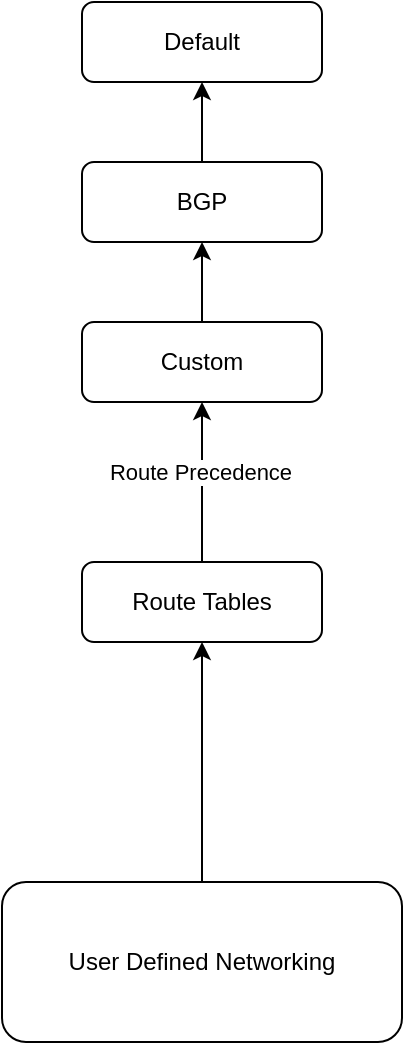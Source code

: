 <mxfile version="25.0.3">
  <diagram name="Page-1" id="GJmGULCRLe6vEpErVD_9">
    <mxGraphModel dx="2074" dy="827" grid="1" gridSize="10" guides="1" tooltips="1" connect="1" arrows="1" fold="1" page="1" pageScale="1" pageWidth="850" pageHeight="1100" math="0" shadow="0">
      <root>
        <mxCell id="0" />
        <mxCell id="1" parent="0" />
        <mxCell id="2_YO29Pb0tdG56DPXYD9-3" value="" style="edgeStyle=orthogonalEdgeStyle;rounded=0;orthogonalLoop=1;jettySize=auto;html=1;" edge="1" parent="1" source="2_YO29Pb0tdG56DPXYD9-1" target="2_YO29Pb0tdG56DPXYD9-2">
          <mxGeometry relative="1" as="geometry" />
        </mxCell>
        <mxCell id="2_YO29Pb0tdG56DPXYD9-1" value="User Defined Networking" style="rounded=1;whiteSpace=wrap;html=1;" vertex="1" parent="1">
          <mxGeometry x="320" y="520" width="200" height="80" as="geometry" />
        </mxCell>
        <mxCell id="2_YO29Pb0tdG56DPXYD9-5" value="" style="edgeStyle=orthogonalEdgeStyle;rounded=0;orthogonalLoop=1;jettySize=auto;html=1;" edge="1" parent="1" source="2_YO29Pb0tdG56DPXYD9-2" target="2_YO29Pb0tdG56DPXYD9-4">
          <mxGeometry relative="1" as="geometry" />
        </mxCell>
        <mxCell id="2_YO29Pb0tdG56DPXYD9-10" value="Route Precedence" style="edgeLabel;html=1;align=center;verticalAlign=middle;resizable=0;points=[];" vertex="1" connectable="0" parent="2_YO29Pb0tdG56DPXYD9-5">
          <mxGeometry x="0.125" y="1" relative="1" as="geometry">
            <mxPoint as="offset" />
          </mxGeometry>
        </mxCell>
        <mxCell id="2_YO29Pb0tdG56DPXYD9-2" value="Route Tables" style="whiteSpace=wrap;html=1;rounded=1;" vertex="1" parent="1">
          <mxGeometry x="360" y="360" width="120" height="40" as="geometry" />
        </mxCell>
        <mxCell id="2_YO29Pb0tdG56DPXYD9-8" value="" style="edgeStyle=orthogonalEdgeStyle;rounded=0;orthogonalLoop=1;jettySize=auto;html=1;" edge="1" parent="1" source="2_YO29Pb0tdG56DPXYD9-4" target="2_YO29Pb0tdG56DPXYD9-6">
          <mxGeometry relative="1" as="geometry" />
        </mxCell>
        <mxCell id="2_YO29Pb0tdG56DPXYD9-4" value="Custom" style="whiteSpace=wrap;html=1;rounded=1;" vertex="1" parent="1">
          <mxGeometry x="360" y="240" width="120" height="40" as="geometry" />
        </mxCell>
        <mxCell id="2_YO29Pb0tdG56DPXYD9-9" value="" style="edgeStyle=orthogonalEdgeStyle;rounded=0;orthogonalLoop=1;jettySize=auto;html=1;" edge="1" parent="1" source="2_YO29Pb0tdG56DPXYD9-6" target="2_YO29Pb0tdG56DPXYD9-7">
          <mxGeometry relative="1" as="geometry" />
        </mxCell>
        <mxCell id="2_YO29Pb0tdG56DPXYD9-6" value="BGP" style="whiteSpace=wrap;html=1;rounded=1;" vertex="1" parent="1">
          <mxGeometry x="360" y="160" width="120" height="40" as="geometry" />
        </mxCell>
        <mxCell id="2_YO29Pb0tdG56DPXYD9-7" value="Default" style="whiteSpace=wrap;html=1;rounded=1;" vertex="1" parent="1">
          <mxGeometry x="360" y="80" width="120" height="40" as="geometry" />
        </mxCell>
      </root>
    </mxGraphModel>
  </diagram>
</mxfile>
